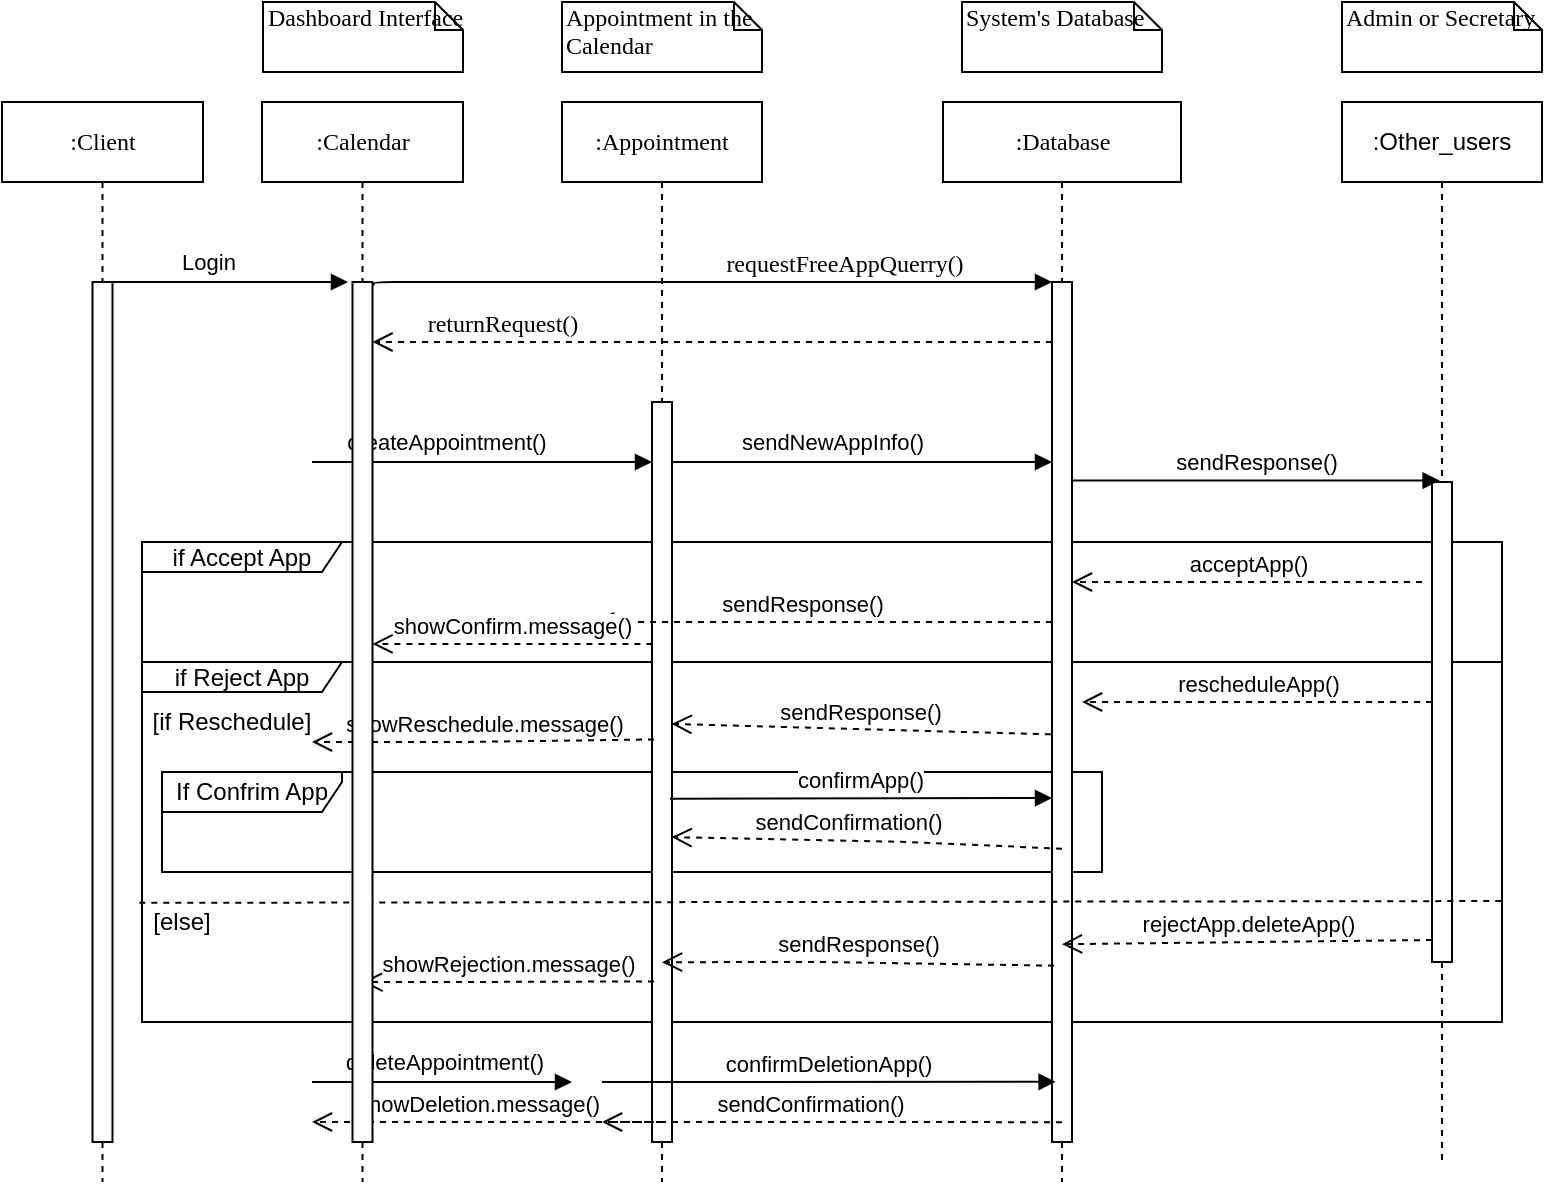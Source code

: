 <mxfile version="13.1.0" type="github">
  <diagram name="Page-1" id="13e1069c-82ec-6db2-03f1-153e76fe0fe0">
    <mxGraphModel dx="920" dy="507" grid="1" gridSize="10" guides="1" tooltips="1" connect="1" arrows="1" fold="1" page="1" pageScale="1" pageWidth="827" pageHeight="1169" background="#ffffff" math="0" shadow="0">
      <root>
        <mxCell id="0" />
        <mxCell id="1" parent="0" />
        <mxCell id="L6Z3Xez7cxgLfyGLih7J-20" value="if Accept App" style="shape=umlFrame;whiteSpace=wrap;html=1;rounded=0;shadow=0;glass=0;comic=0;width=100;height=15;" parent="1" vertex="1">
          <mxGeometry x="70" y="300" width="680" height="60" as="geometry" />
        </mxCell>
        <mxCell id="L6Z3Xez7cxgLfyGLih7J-34" value="if Reject App" style="shape=umlFrame;whiteSpace=wrap;html=1;rounded=0;shadow=0;glass=0;comic=0;width=100;height=15;" parent="1" vertex="1">
          <mxGeometry x="70" y="360" width="680" height="180" as="geometry" />
        </mxCell>
        <mxCell id="L6Z3Xez7cxgLfyGLih7J-42" value="If Confrim App" style="shape=umlFrame;whiteSpace=wrap;html=1;rounded=0;shadow=0;glass=0;comic=0;width=90;height=20;" parent="1" vertex="1">
          <mxGeometry x="80" y="415" width="470" height="50" as="geometry" />
        </mxCell>
        <mxCell id="7baba1c4bc27f4b0-2" value=":Appointment" style="shape=umlLifeline;perimeter=lifelinePerimeter;whiteSpace=wrap;html=1;container=1;collapsible=0;recursiveResize=0;outlineConnect=0;rounded=0;shadow=0;comic=0;labelBackgroundColor=none;strokeWidth=1;fontFamily=Verdana;fontSize=12;align=center;" parent="1" vertex="1">
          <mxGeometry x="280" y="80" width="100" height="540" as="geometry" />
        </mxCell>
        <mxCell id="0YD5rK6Hw0J9yhyDsVtD-12" value="" style="html=1;points=[];perimeter=orthogonalPerimeter;rounded=0;shadow=0;comic=0;labelBackgroundColor=none;strokeWidth=1;fontFamily=Verdana;fontSize=12;align=center;" parent="7baba1c4bc27f4b0-2" vertex="1">
          <mxGeometry x="45" y="150" width="10" height="370" as="geometry" />
        </mxCell>
        <mxCell id="7baba1c4bc27f4b0-5" value=":Database" style="shape=umlLifeline;perimeter=lifelinePerimeter;whiteSpace=wrap;html=1;container=1;collapsible=0;recursiveResize=0;outlineConnect=0;rounded=0;shadow=0;comic=0;labelBackgroundColor=none;strokeWidth=1;fontFamily=Verdana;fontSize=12;align=center;" parent="1" vertex="1">
          <mxGeometry x="470.5" y="80" width="119" height="540" as="geometry" />
        </mxCell>
        <mxCell id="7baba1c4bc27f4b0-19" value="" style="html=1;points=[];perimeter=orthogonalPerimeter;rounded=0;shadow=0;comic=0;labelBackgroundColor=none;strokeWidth=1;fontFamily=Verdana;fontSize=12;align=center;" parent="7baba1c4bc27f4b0-5" vertex="1">
          <mxGeometry x="54.5" y="90" width="10" height="430" as="geometry" />
        </mxCell>
        <mxCell id="7baba1c4bc27f4b0-11" value="requestFreeAppQuerry()" style="html=1;verticalAlign=bottom;endArrow=block;labelBackgroundColor=none;fontFamily=Verdana;fontSize=12;edgeStyle=elbowEdgeStyle;elbow=vertical;exitX=1.06;exitY=0.004;exitDx=0;exitDy=0;exitPerimeter=0;" parent="1" target="7baba1c4bc27f4b0-19" edge="1" source="L6Z3Xez7cxgLfyGLih7J-31">
          <mxGeometry x="0.384" relative="1" as="geometry">
            <mxPoint x="155" y="190" as="sourcePoint" />
            <Array as="points">
              <mxPoint x="250" y="170" />
              <mxPoint x="530" y="190" />
              <mxPoint x="550" y="190" />
            </Array>
            <mxPoint x="1" as="offset" />
          </mxGeometry>
        </mxCell>
        <mxCell id="7baba1c4bc27f4b0-40" value="Dashboard Interface" style="shape=note;whiteSpace=wrap;html=1;size=14;verticalAlign=top;align=left;spacingTop=-6;rounded=0;shadow=0;comic=0;labelBackgroundColor=none;strokeWidth=1;fontFamily=Verdana;fontSize=12" parent="1" vertex="1">
          <mxGeometry x="130.5" y="30" width="100" height="35" as="geometry" />
        </mxCell>
        <mxCell id="7baba1c4bc27f4b0-44" value="System&#39;s Database" style="shape=note;whiteSpace=wrap;html=1;size=14;verticalAlign=top;align=left;spacingTop=-6;rounded=0;shadow=0;comic=0;labelBackgroundColor=none;strokeWidth=1;fontFamily=Verdana;fontSize=12" parent="1" vertex="1">
          <mxGeometry x="480" y="30" width="100" height="35" as="geometry" />
        </mxCell>
        <mxCell id="0YD5rK6Hw0J9yhyDsVtD-10" value="" style="endArrow=block;startArrow=none;endFill=1;startFill=0;html=1;" parent="1" edge="1" source="a8lA5I2cXUjlvyu3XpiI-4">
          <mxGeometry width="160" relative="1" as="geometry">
            <mxPoint x="60" y="170" as="sourcePoint" />
            <mxPoint x="173" y="170" as="targetPoint" />
            <Array as="points" />
          </mxGeometry>
        </mxCell>
        <mxCell id="0YD5rK6Hw0J9yhyDsVtD-11" value="Login" style="edgeLabel;html=1;align=center;verticalAlign=middle;resizable=0;points=[];" parent="0YD5rK6Hw0J9yhyDsVtD-10" vertex="1" connectable="0">
          <mxGeometry x="-0.29" relative="1" as="geometry">
            <mxPoint x="9" y="-10" as="offset" />
          </mxGeometry>
        </mxCell>
        <mxCell id="0YD5rK6Hw0J9yhyDsVtD-16" style="edgeStyle=orthogonalEdgeStyle;rounded=0;orthogonalLoop=1;jettySize=auto;html=1;startArrow=block;startFill=1;endArrow=none;endFill=0;" parent="1" source="0YD5rK6Hw0J9yhyDsVtD-12" edge="1">
          <mxGeometry relative="1" as="geometry">
            <mxPoint x="155" y="260" as="targetPoint" />
            <Array as="points">
              <mxPoint x="155" y="260" />
            </Array>
          </mxGeometry>
        </mxCell>
        <mxCell id="0YD5rK6Hw0J9yhyDsVtD-17" value="createAppointment()" style="edgeLabel;html=1;align=center;verticalAlign=middle;resizable=0;points=[];" parent="0YD5rK6Hw0J9yhyDsVtD-16" vertex="1" connectable="0">
          <mxGeometry x="0.932" y="87" relative="1" as="geometry">
            <mxPoint x="61.0" y="-97.0" as="offset" />
          </mxGeometry>
        </mxCell>
        <mxCell id="0YD5rK6Hw0J9yhyDsVtD-18" style="edgeStyle=orthogonalEdgeStyle;rounded=0;orthogonalLoop=1;jettySize=auto;html=1;startArrow=none;startFill=0;endArrow=block;endFill=1;" parent="1" source="0YD5rK6Hw0J9yhyDsVtD-12" target="7baba1c4bc27f4b0-19" edge="1">
          <mxGeometry relative="1" as="geometry">
            <Array as="points">
              <mxPoint x="340" y="260" />
              <mxPoint x="340" y="260" />
            </Array>
          </mxGeometry>
        </mxCell>
        <mxCell id="0YD5rK6Hw0J9yhyDsVtD-19" value="sendNewAppInfo()" style="edgeLabel;html=1;align=center;verticalAlign=middle;resizable=0;points=[];" parent="0YD5rK6Hw0J9yhyDsVtD-18" vertex="1" connectable="0">
          <mxGeometry x="0.279" y="38" relative="1" as="geometry">
            <mxPoint x="-42" y="28" as="offset" />
          </mxGeometry>
        </mxCell>
        <mxCell id="L6Z3Xez7cxgLfyGLih7J-12" value=":Other_users" style="shape=umlLifeline;perimeter=lifelinePerimeter;whiteSpace=wrap;html=1;container=1;collapsible=0;recursiveResize=0;outlineConnect=0;" parent="1" vertex="1">
          <mxGeometry x="670" y="80" width="100" height="530" as="geometry" />
        </mxCell>
        <mxCell id="L6Z3Xez7cxgLfyGLih7J-30" value="" style="html=1;points=[];perimeter=orthogonalPerimeter;rounded=0;shadow=0;glass=0;comic=0;" parent="L6Z3Xez7cxgLfyGLih7J-12" vertex="1">
          <mxGeometry x="45" y="190" width="10" height="240" as="geometry" />
        </mxCell>
        <mxCell id="L6Z3Xez7cxgLfyGLih7J-15" value="Admin or Secretary" style="shape=note;whiteSpace=wrap;html=1;size=14;verticalAlign=top;align=left;spacingTop=-6;rounded=0;shadow=0;comic=0;labelBackgroundColor=none;strokeWidth=1;fontFamily=Verdana;fontSize=12" parent="1" vertex="1">
          <mxGeometry x="670" y="30" width="100" height="35" as="geometry" />
        </mxCell>
        <mxCell id="L6Z3Xez7cxgLfyGLih7J-16" value="Appointment in the Calendar" style="shape=note;whiteSpace=wrap;html=1;size=14;verticalAlign=top;align=left;spacingTop=-6;rounded=0;shadow=0;comic=0;labelBackgroundColor=none;strokeWidth=1;fontFamily=Verdana;fontSize=12" parent="1" vertex="1">
          <mxGeometry x="280" y="30" width="100" height="35" as="geometry" />
        </mxCell>
        <mxCell id="L6Z3Xez7cxgLfyGLih7J-23" value="sendResponse()" style="html=1;verticalAlign=bottom;endArrow=open;dashed=1;endSize=8;" parent="1" source="7baba1c4bc27f4b0-19" edge="1">
          <mxGeometry x="0.098" relative="1" as="geometry">
            <mxPoint x="296" y="340" as="targetPoint" />
            <mxPoint x="520" y="348" as="sourcePoint" />
            <Array as="points">
              <mxPoint x="450" y="340" />
            </Array>
            <mxPoint as="offset" />
          </mxGeometry>
        </mxCell>
        <mxCell id="L6Z3Xez7cxgLfyGLih7J-26" value="showConfirm.message()" style="html=1;verticalAlign=bottom;endArrow=open;dashed=1;endSize=8;exitX=0.02;exitY=0.327;exitDx=0;exitDy=0;exitPerimeter=0;" parent="1" source="0YD5rK6Hw0J9yhyDsVtD-12" target="L6Z3Xez7cxgLfyGLih7J-31" edge="1">
          <mxGeometry relative="1" as="geometry">
            <mxPoint x="155.6" y="360.4" as="targetPoint" />
            <mxPoint x="285" y="359.25" as="sourcePoint" />
          </mxGeometry>
        </mxCell>
        <mxCell id="L6Z3Xez7cxgLfyGLih7J-36" value="sendResponse()" style="html=1;verticalAlign=bottom;endArrow=open;dashed=1;endSize=8;exitX=-0.06;exitY=0.526;exitDx=0;exitDy=0;exitPerimeter=0;entryX=0.98;entryY=0.435;entryDx=0;entryDy=0;entryPerimeter=0;" parent="1" source="7baba1c4bc27f4b0-19" target="0YD5rK6Hw0J9yhyDsVtD-12" edge="1">
          <mxGeometry relative="1" as="geometry">
            <mxPoint x="520" y="400" as="sourcePoint" />
            <mxPoint x="310" y="400" as="targetPoint" />
          </mxGeometry>
        </mxCell>
        <mxCell id="L6Z3Xez7cxgLfyGLih7J-38" value="acceptApp()" style="html=1;verticalAlign=bottom;endArrow=open;dashed=1;endSize=8;" parent="1" target="7baba1c4bc27f4b0-19" edge="1">
          <mxGeometry relative="1" as="geometry">
            <mxPoint x="710" y="320" as="sourcePoint" />
            <mxPoint x="630" y="320" as="targetPoint" />
          </mxGeometry>
        </mxCell>
        <mxCell id="L6Z3Xez7cxgLfyGLih7J-39" value="rescheduleApp()" style="html=1;verticalAlign=bottom;endArrow=open;dashed=1;endSize=8;" parent="1" edge="1">
          <mxGeometry relative="1" as="geometry">
            <mxPoint x="715" y="380" as="sourcePoint" />
            <mxPoint x="540" y="380" as="targetPoint" />
          </mxGeometry>
        </mxCell>
        <mxCell id="L6Z3Xez7cxgLfyGLih7J-40" value="showReschedule.message()" style="html=1;verticalAlign=bottom;endArrow=open;dashed=1;endSize=8;exitX=0.1;exitY=0.456;exitDx=0;exitDy=0;exitPerimeter=0;" parent="1" source="0YD5rK6Hw0J9yhyDsVtD-12" edge="1">
          <mxGeometry relative="1" as="geometry">
            <mxPoint x="155" y="400" as="targetPoint" />
            <mxPoint x="280" y="400" as="sourcePoint" />
            <Array as="points">
              <mxPoint x="230" y="400" />
            </Array>
          </mxGeometry>
        </mxCell>
        <mxCell id="L6Z3Xez7cxgLfyGLih7J-46" value="[if Reschedule]" style="text;html=1;strokeColor=none;fillColor=none;align=center;verticalAlign=middle;whiteSpace=wrap;rounded=0;shadow=0;glass=0;comic=0;" parent="1" vertex="1">
          <mxGeometry x="70" y="380" width="90" height="20" as="geometry" />
        </mxCell>
        <mxCell id="L6Z3Xez7cxgLfyGLih7J-47" value="" style="endArrow=none;dashed=1;html=1;exitX=-0.002;exitY=0.669;exitDx=0;exitDy=0;exitPerimeter=0;entryX=1;entryY=0.664;entryDx=0;entryDy=0;entryPerimeter=0;" parent="1" source="L6Z3Xez7cxgLfyGLih7J-34" target="L6Z3Xez7cxgLfyGLih7J-34" edge="1">
          <mxGeometry width="50" height="50" relative="1" as="geometry">
            <mxPoint x="100" y="510" as="sourcePoint" />
            <mxPoint x="150" y="460" as="targetPoint" />
          </mxGeometry>
        </mxCell>
        <mxCell id="L6Z3Xez7cxgLfyGLih7J-48" value="sendConfirmation()" style="html=1;verticalAlign=bottom;endArrow=open;dashed=1;endSize=8;exitX=0.5;exitY=0.659;exitDx=0;exitDy=0;exitPerimeter=0;entryX=0.98;entryY=0.588;entryDx=0;entryDy=0;entryPerimeter=0;" parent="1" source="7baba1c4bc27f4b0-19" target="0YD5rK6Hw0J9yhyDsVtD-12" edge="1">
          <mxGeometry x="0.098" relative="1" as="geometry">
            <mxPoint x="300" y="450" as="targetPoint" />
            <mxPoint x="520" y="450" as="sourcePoint" />
            <Array as="points">
              <mxPoint x="454" y="450" />
            </Array>
            <mxPoint as="offset" />
          </mxGeometry>
        </mxCell>
        <mxCell id="L6Z3Xez7cxgLfyGLih7J-49" value="[else]" style="text;html=1;strokeColor=none;fillColor=none;align=center;verticalAlign=middle;whiteSpace=wrap;rounded=0;shadow=0;glass=0;comic=0;" parent="1" vertex="1">
          <mxGeometry x="70" y="480" width="40" height="20" as="geometry" />
        </mxCell>
        <mxCell id="L6Z3Xez7cxgLfyGLih7J-50" value="rejectApp.deleteApp()" style="html=1;verticalAlign=bottom;endArrow=open;dashed=1;endSize=8;entryX=0.5;entryY=0.77;entryDx=0;entryDy=0;entryPerimeter=0;" parent="1" target="7baba1c4bc27f4b0-19" edge="1">
          <mxGeometry relative="1" as="geometry">
            <mxPoint x="715" y="499" as="sourcePoint" />
            <mxPoint x="540" y="499" as="targetPoint" />
          </mxGeometry>
        </mxCell>
        <mxCell id="L6Z3Xez7cxgLfyGLih7J-51" value="sendResponse()" style="html=1;verticalAlign=bottom;endArrow=open;dashed=1;endSize=8;exitX=0.1;exitY=0.795;exitDx=0;exitDy=0;exitPerimeter=0;entryX=0.5;entryY=0.757;entryDx=0;entryDy=0;entryPerimeter=0;" parent="1" source="7baba1c4bc27f4b0-19" target="0YD5rK6Hw0J9yhyDsVtD-12" edge="1">
          <mxGeometry relative="1" as="geometry">
            <mxPoint x="520" y="510" as="sourcePoint" />
            <mxPoint x="300" y="510" as="targetPoint" />
            <Array as="points">
              <mxPoint x="410.5" y="510" />
            </Array>
          </mxGeometry>
        </mxCell>
        <mxCell id="L6Z3Xez7cxgLfyGLih7J-52" value="showRejection.message()" style="html=1;verticalAlign=bottom;endArrow=open;dashed=1;endSize=8;exitX=0.1;exitY=0.783;exitDx=0;exitDy=0;exitPerimeter=0;entryX=0.5;entryY=0.814;entryDx=0;entryDy=0;entryPerimeter=0;" parent="1" source="0YD5rK6Hw0J9yhyDsVtD-12" target="L6Z3Xez7cxgLfyGLih7J-31" edge="1">
          <mxGeometry relative="1" as="geometry">
            <mxPoint x="160" y="520" as="targetPoint" />
            <mxPoint x="280" y="520" as="sourcePoint" />
            <Array as="points">
              <mxPoint x="230" y="520" />
            </Array>
          </mxGeometry>
        </mxCell>
        <mxCell id="L6Z3Xez7cxgLfyGLih7J-53" style="edgeStyle=orthogonalEdgeStyle;rounded=0;orthogonalLoop=1;jettySize=auto;html=1;startArrow=block;startFill=1;endArrow=none;endFill=0;" parent="1" edge="1">
          <mxGeometry relative="1" as="geometry">
            <mxPoint x="155" y="570" as="targetPoint" />
            <Array as="points">
              <mxPoint x="155" y="570" />
            </Array>
            <mxPoint x="285" y="570" as="sourcePoint" />
          </mxGeometry>
        </mxCell>
        <mxCell id="L6Z3Xez7cxgLfyGLih7J-54" value="deleteAppointment()" style="edgeLabel;html=1;align=center;verticalAlign=middle;resizable=0;points=[];" parent="L6Z3Xez7cxgLfyGLih7J-53" vertex="1" connectable="0">
          <mxGeometry x="0.932" y="87" relative="1" as="geometry">
            <mxPoint x="61.0" y="-97.0" as="offset" />
          </mxGeometry>
        </mxCell>
        <mxCell id="L6Z3Xez7cxgLfyGLih7J-57" value="confirmDeletionApp()" style="html=1;verticalAlign=bottom;endArrow=block;entryX=0.18;entryY=0.93;entryDx=0;entryDy=0;entryPerimeter=0;" parent="1" target="7baba1c4bc27f4b0-19" edge="1">
          <mxGeometry width="80" relative="1" as="geometry">
            <mxPoint x="300" y="570" as="sourcePoint" />
            <mxPoint x="520" y="570" as="targetPoint" />
          </mxGeometry>
        </mxCell>
        <mxCell id="L6Z3Xez7cxgLfyGLih7J-58" value="sendConfirmation()" style="html=1;verticalAlign=bottom;endArrow=open;dashed=1;endSize=8;exitX=0.5;exitY=0.977;exitDx=0;exitDy=0;exitPerimeter=0;" parent="1" source="7baba1c4bc27f4b0-19" edge="1">
          <mxGeometry x="0.098" relative="1" as="geometry">
            <mxPoint x="300" y="590" as="targetPoint" />
            <mxPoint x="520" y="590" as="sourcePoint" />
            <Array as="points">
              <mxPoint x="454" y="590" />
            </Array>
            <mxPoint as="offset" />
          </mxGeometry>
        </mxCell>
        <mxCell id="L6Z3Xez7cxgLfyGLih7J-59" value="showDeletion.message()" style="html=1;verticalAlign=bottom;endArrow=open;dashed=1;endSize=8;exitX=0.5;exitY=0.973;exitDx=0;exitDy=0;exitPerimeter=0;" parent="1" source="0YD5rK6Hw0J9yhyDsVtD-12" edge="1">
          <mxGeometry x="0.054" relative="1" as="geometry">
            <mxPoint x="155" y="590" as="targetPoint" />
            <mxPoint x="280" y="590" as="sourcePoint" />
            <Array as="points">
              <mxPoint x="230" y="590" />
            </Array>
            <mxPoint as="offset" />
          </mxGeometry>
        </mxCell>
        <mxCell id="L6Z3Xez7cxgLfyGLih7J-37" value="sendResponse()" style="html=1;verticalAlign=bottom;endArrow=block;entryX=0.38;entryY=-0.003;entryDx=0;entryDy=0;entryPerimeter=0;" parent="1" source="7baba1c4bc27f4b0-19" target="L6Z3Xez7cxgLfyGLih7J-30" edge="1">
          <mxGeometry width="80" relative="1" as="geometry">
            <mxPoint x="535" y="274.5" as="sourcePoint" />
            <mxPoint x="615" y="274.5" as="targetPoint" />
          </mxGeometry>
        </mxCell>
        <mxCell id="L6Z3Xez7cxgLfyGLih7J-44" value="confirmApp()" style="html=1;verticalAlign=bottom;endArrow=block;exitX=0.9;exitY=0.536;exitDx=0;exitDy=0;exitPerimeter=0;" parent="1" source="0YD5rK6Hw0J9yhyDsVtD-12" edge="1">
          <mxGeometry width="80" relative="1" as="geometry">
            <mxPoint x="300" y="430" as="sourcePoint" />
            <mxPoint x="525" y="428" as="targetPoint" />
          </mxGeometry>
        </mxCell>
        <mxCell id="7baba1c4bc27f4b0-8" value=":Calendar" style="shape=umlLifeline;perimeter=lifelinePerimeter;whiteSpace=wrap;html=1;container=1;collapsible=0;recursiveResize=0;outlineConnect=0;rounded=0;shadow=0;comic=0;labelBackgroundColor=none;strokeWidth=1;fontFamily=Verdana;fontSize=12;align=center;glass=0;" parent="1" vertex="1">
          <mxGeometry x="130" y="80" width="100.5" height="540" as="geometry" />
        </mxCell>
        <mxCell id="L6Z3Xez7cxgLfyGLih7J-31" value="" style="html=1;points=[];perimeter=orthogonalPerimeter;rounded=0;shadow=0;glass=0;comic=0;" parent="7baba1c4bc27f4b0-8" vertex="1">
          <mxGeometry x="45.25" y="90" width="10" height="430" as="geometry" />
        </mxCell>
        <mxCell id="a8lA5I2cXUjlvyu3XpiI-1" value="returnRequest()" style="html=1;verticalAlign=bottom;endArrow=open;dashed=1;endSize=8;labelBackgroundColor=none;fontFamily=Verdana;fontSize=12;edgeStyle=elbowEdgeStyle;elbow=vertical;" edge="1" parent="1" source="7baba1c4bc27f4b0-19" target="L6Z3Xez7cxgLfyGLih7J-31">
          <mxGeometry x="0.619" relative="1" as="geometry">
            <mxPoint x="190" y="200" as="targetPoint" />
            <Array as="points">
              <mxPoint x="250" y="200" />
            </Array>
            <mxPoint as="offset" />
            <mxPoint x="525" y="200.0" as="sourcePoint" />
          </mxGeometry>
        </mxCell>
        <mxCell id="a8lA5I2cXUjlvyu3XpiI-4" value=":Client" style="shape=umlLifeline;perimeter=lifelinePerimeter;whiteSpace=wrap;html=1;container=1;collapsible=0;recursiveResize=0;outlineConnect=0;rounded=0;shadow=0;comic=0;labelBackgroundColor=none;strokeWidth=1;fontFamily=Verdana;fontSize=12;align=center;glass=0;" vertex="1" parent="1">
          <mxGeometry y="80" width="100.5" height="540" as="geometry" />
        </mxCell>
        <mxCell id="a8lA5I2cXUjlvyu3XpiI-5" value="" style="html=1;points=[];perimeter=orthogonalPerimeter;rounded=0;shadow=0;glass=0;comic=0;" vertex="1" parent="a8lA5I2cXUjlvyu3XpiI-4">
          <mxGeometry x="45.25" y="90" width="10" height="430" as="geometry" />
        </mxCell>
      </root>
    </mxGraphModel>
  </diagram>
</mxfile>
